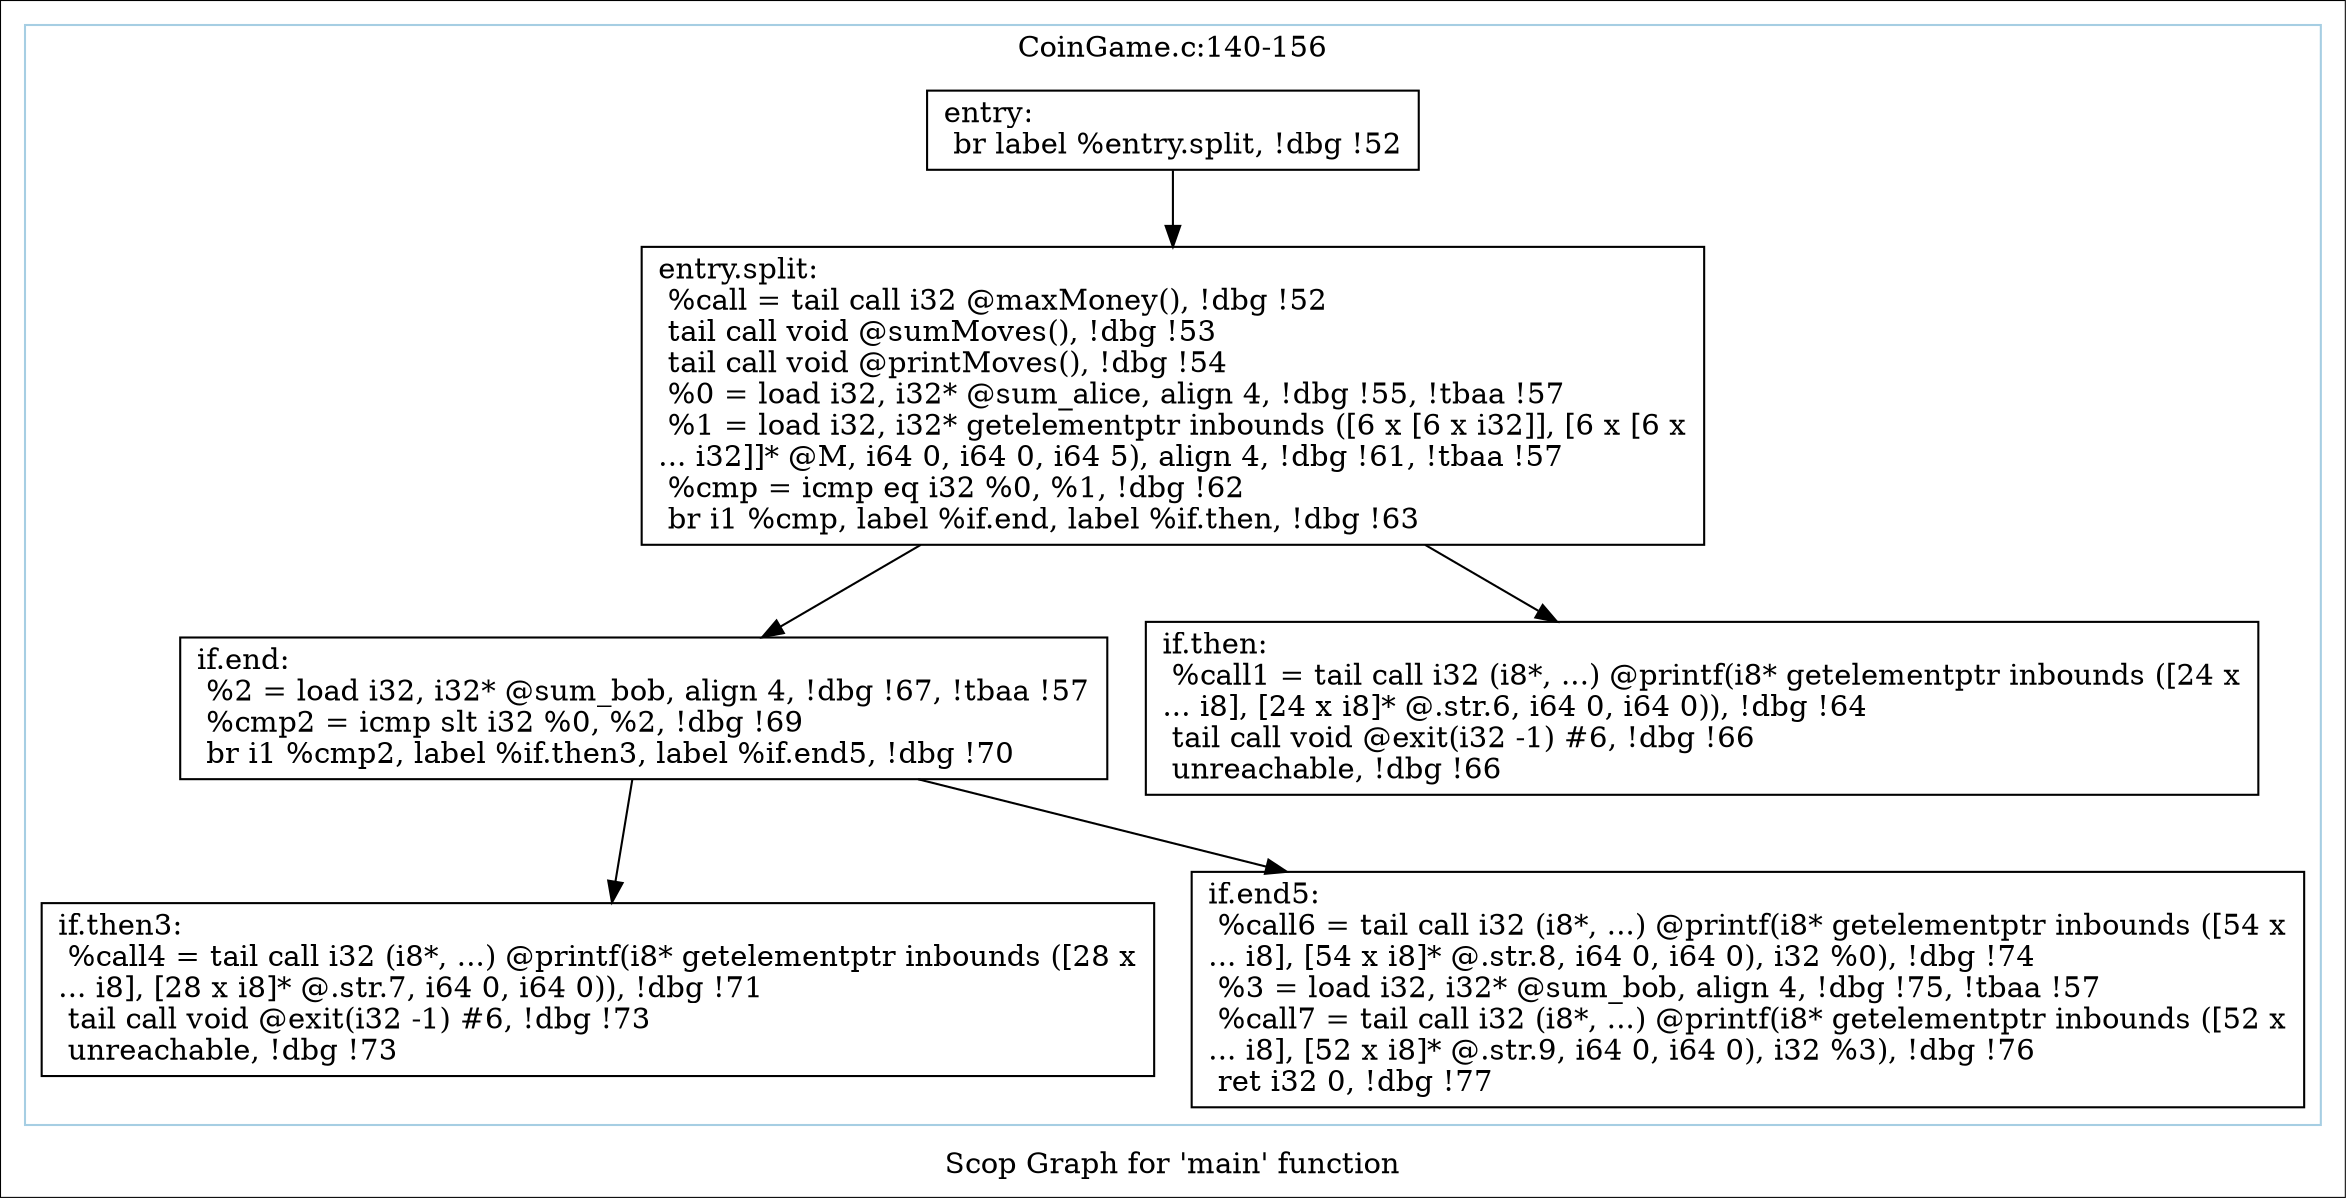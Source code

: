 digraph "Scop Graph for 'main' function" {
	label="Scop Graph for 'main' function";

	Node0x93c2540 [shape=record,label="{entry:\l  br label %entry.split, !dbg !52\l}"];
	Node0x93c2540 -> Node0x93dbc80;
	Node0x93dbc80 [shape=record,label="{entry.split:                                      \l  %call = tail call i32 @maxMoney(), !dbg !52\l  tail call void @sumMoves(), !dbg !53\l  tail call void @printMoves(), !dbg !54\l  %0 = load i32, i32* @sum_alice, align 4, !dbg !55, !tbaa !57\l  %1 = load i32, i32* getelementptr inbounds ([6 x [6 x i32]], [6 x [6 x\l... i32]]* @M, i64 0, i64 0, i64 5), align 4, !dbg !61, !tbaa !57\l  %cmp = icmp eq i32 %0, %1, !dbg !62\l  br i1 %cmp, label %if.end, label %if.then, !dbg !63\l}"];
	Node0x93dbc80 -> Node0x93b2770;
	Node0x93dbc80 -> Node0x93e9dc0;
	Node0x93b2770 [shape=record,label="{if.end:                                           \l  %2 = load i32, i32* @sum_bob, align 4, !dbg !67, !tbaa !57\l  %cmp2 = icmp slt i32 %0, %2, !dbg !69\l  br i1 %cmp2, label %if.then3, label %if.end5, !dbg !70\l}"];
	Node0x93b2770 -> Node0x93ebc40;
	Node0x93b2770 -> Node0x93e6910;
	Node0x93ebc40 [shape=record,label="{if.then3:                                         \l  %call4 = tail call i32 (i8*, ...) @printf(i8* getelementptr inbounds ([28 x\l... i8], [28 x i8]* @.str.7, i64 0, i64 0)), !dbg !71\l  tail call void @exit(i32 -1) #6, !dbg !73\l  unreachable, !dbg !73\l}"];
	Node0x93e6910 [shape=record,label="{if.end5:                                          \l  %call6 = tail call i32 (i8*, ...) @printf(i8* getelementptr inbounds ([54 x\l... i8], [54 x i8]* @.str.8, i64 0, i64 0), i32 %0), !dbg !74\l  %3 = load i32, i32* @sum_bob, align 4, !dbg !75, !tbaa !57\l  %call7 = tail call i32 (i8*, ...) @printf(i8* getelementptr inbounds ([52 x\l... i8], [52 x i8]* @.str.9, i64 0, i64 0), i32 %3), !dbg !76\l  ret i32 0, !dbg !77\l}"];
	Node0x93e9dc0 [shape=record,label="{if.then:                                          \l  %call1 = tail call i32 (i8*, ...) @printf(i8* getelementptr inbounds ([24 x\l... i8], [24 x i8]* @.str.6, i64 0, i64 0)), !dbg !64\l  tail call void @exit(i32 -1) #6, !dbg !66\l  unreachable, !dbg !66\l}"];
	colorscheme = "paired12"
        subgraph cluster_0x94bfbb0 {
          label = "CoinGame.c:140-156
";
          style = solid;
          color = 1
          Node0x93c2540;
          Node0x93dbc80;
          Node0x93b2770;
          Node0x93ebc40;
          Node0x93e6910;
          Node0x93e9dc0;
        }
}
